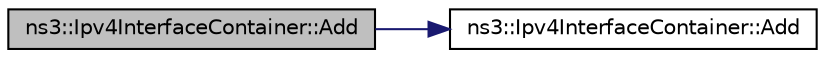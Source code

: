 digraph "ns3::Ipv4InterfaceContainer::Add"
{
 // LATEX_PDF_SIZE
  edge [fontname="Helvetica",fontsize="10",labelfontname="Helvetica",labelfontsize="10"];
  node [fontname="Helvetica",fontsize="10",shape=record];
  rankdir="LR";
  Node1 [label="ns3::Ipv4InterfaceContainer::Add",height=0.2,width=0.4,color="black", fillcolor="grey75", style="filled", fontcolor="black",tooltip="Manually add an entry to the container consisting of a previously composed entry std::pair."];
  Node1 -> Node2 [color="midnightblue",fontsize="10",style="solid",fontname="Helvetica"];
  Node2 [label="ns3::Ipv4InterfaceContainer::Add",height=0.2,width=0.4,color="black", fillcolor="white", style="filled",URL="$classns3_1_1_ipv4_interface_container.html#ae5e7881307c8d49c7606669ded6ac3d6",tooltip="Concatenate the entries in the other container with ours."];
}
